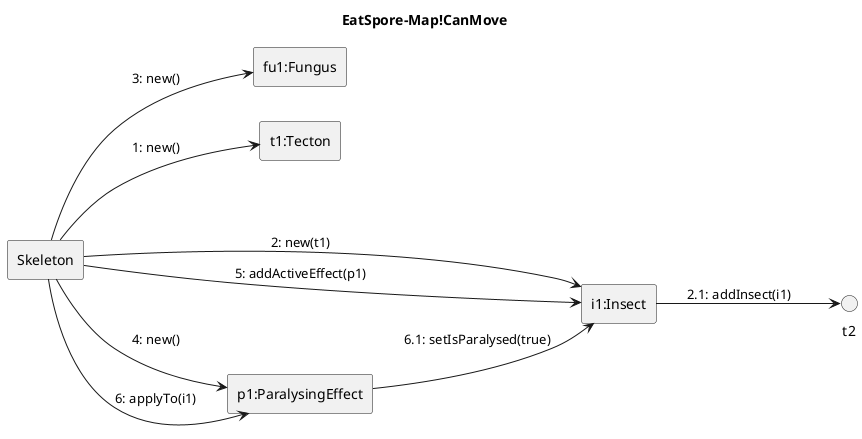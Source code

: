 @startuml Eat-spore/map-!canMove
left to right direction
title EatSpore-Map!CanMove

rectangle Skeleton as S 

rectangle "fu1:Fungus" as fu1
rectangle "t1:Tecton" as t1
rectangle "i1:Insect" as i1
rectangle "p1:ParalysingEffect" as p1

S --> t1: 1: new()

S --> i1 : 2: new(t1)
i1 --> t2 : 2.1: addInsect(i1)

S --> fu1: 3: new()

S --> p1 : 4: new()
S --> i1 : 5: addActiveEffect(p1)
S --> p1 : 6: applyTo(i1)
p1 --> i1 : 6.1: setIsParalysed(true)

@enduml